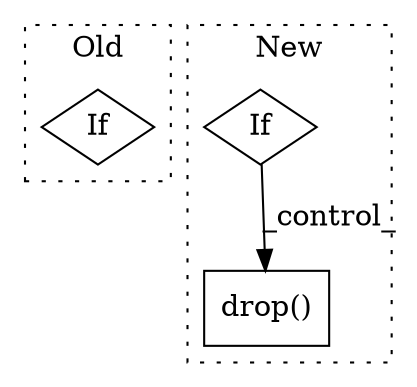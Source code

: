 digraph G {
subgraph cluster0 {
1 [label="If" a="96" s="4414" l="3" shape="diamond"];
label = "Old";
style="dotted";
}
subgraph cluster1 {
2 [label="drop()" a="75" s="5994,6031" l="17,23" shape="box"];
3 [label="If" a="96" s="5947" l="3" shape="diamond"];
label = "New";
style="dotted";
}
3 -> 2 [label="_control_"];
}